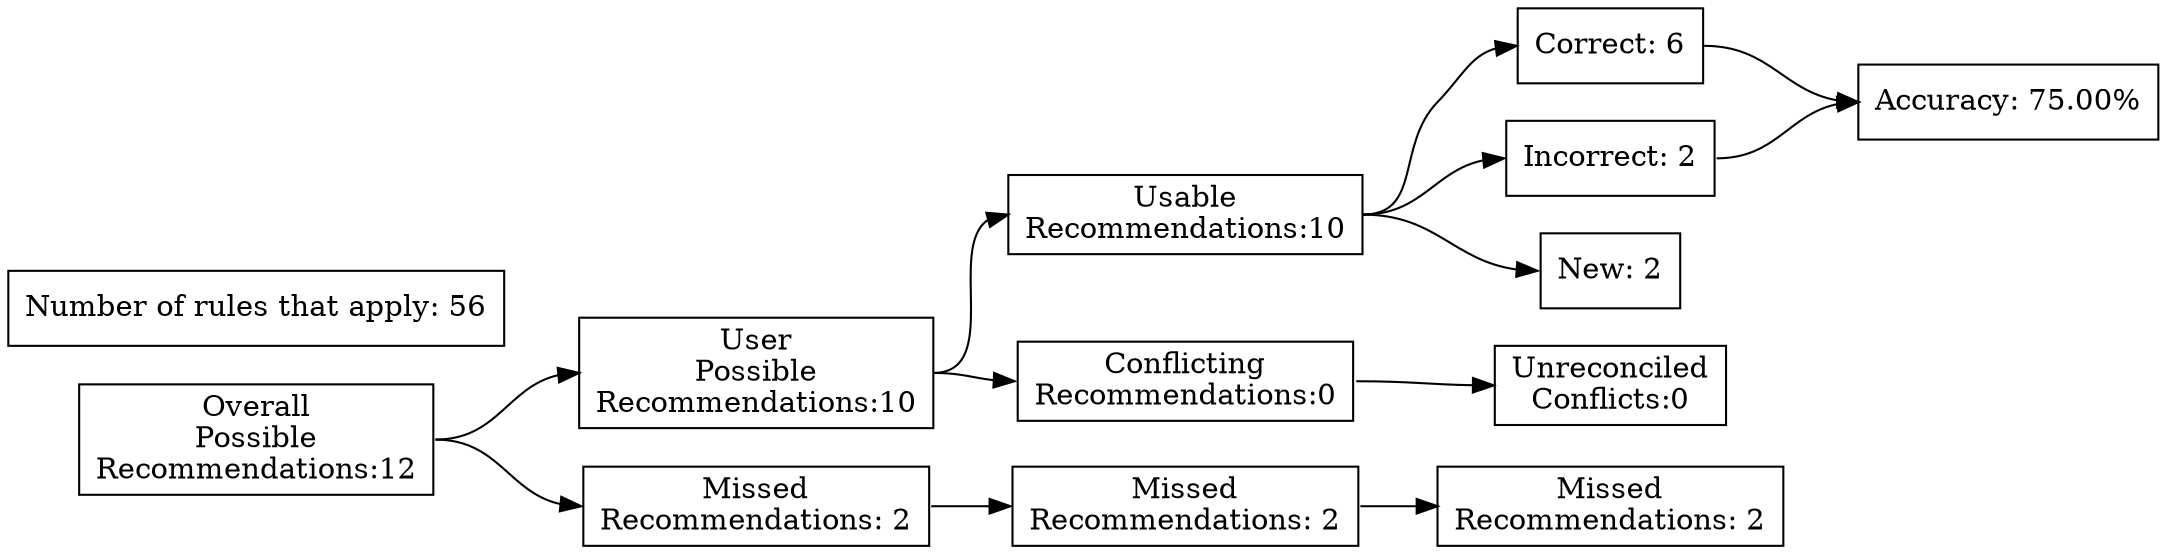 digraph {
	graph [rankdir=LR]
	node [pos=r shape=box]
	edge [headport=w tailport=e]
		A [label="Overall
Possible
Recommendations:12"]
		B [label="User
Possible
Recommendations:10"]
		C [label="Missed
Recommendations: 2"]
		D [label="Usable
Recommendations:10"]
		E [label="Conflicting
Recommendations:0"]
		J [label="Missed
Recommendations: 2"]
		M [label="Unreconciled
Conflicts:0"]
		F [label="Correct: 6"]
		G [label="Incorrect: 2"]
		H [label="New: 2"]
		K [label="Missed
Recommendations: 2"]
		I [label="Accuracy: 75.00%"]
		l [label="Number of rules that apply: 56"]
			A -> B
			A -> C
			B -> D
			B -> E
			D -> F
			D -> G
			D -> H
			F -> I
			G -> I
			C -> J
			J -> K
			E -> M
}
